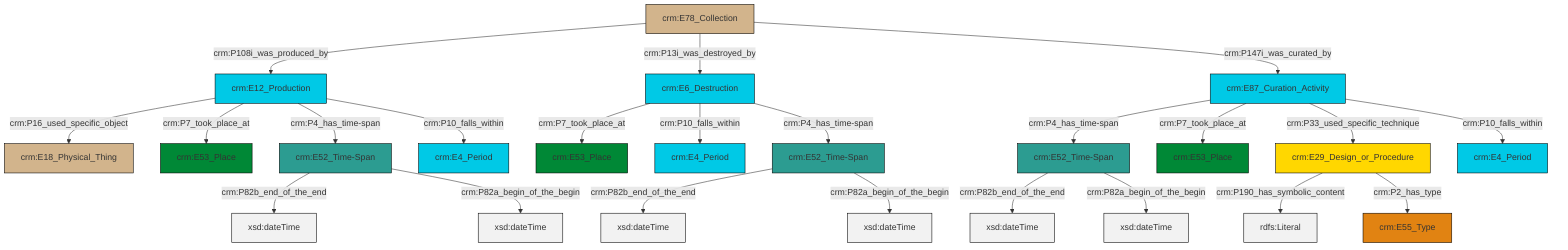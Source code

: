 graph TD
classDef Literal fill:#f2f2f2,stroke:#000000;
classDef CRM_Entity fill:#FFFFFF,stroke:#000000;
classDef Temporal_Entity fill:#00C9E6, stroke:#000000;
classDef Type fill:#E18312, stroke:#000000;
classDef Time-Span fill:#2C9C91, stroke:#000000;
classDef Appellation fill:#FFEB7F, stroke:#000000;
classDef Place fill:#008836, stroke:#000000;
classDef Persistent_Item fill:#B266B2, stroke:#000000;
classDef Conceptual_Object fill:#FFD700, stroke:#000000;
classDef Physical_Thing fill:#D2B48C, stroke:#000000;
classDef Actor fill:#f58aad, stroke:#000000;
classDef PC_Classes fill:#4ce600, stroke:#000000;
classDef Multi fill:#cccccc,stroke:#000000;

0["crm:E52_Time-Span"]:::Time-Span -->|crm:P82b_end_of_the_end| 1[xsd:dateTime]:::Literal
2["crm:E87_Curation_Activity"]:::Temporal_Entity -->|crm:P4_has_time-span| 3["crm:E52_Time-Span"]:::Time-Span
6["crm:E29_Design_or_Procedure"]:::Conceptual_Object -->|crm:P190_has_symbolic_content| 7[rdfs:Literal]:::Literal
8["crm:E12_Production"]:::Temporal_Entity -->|crm:P16_used_specific_object| 9["crm:E18_Physical_Thing"]:::Physical_Thing
11["crm:E78_Collection"]:::Physical_Thing -->|crm:P108i_was_produced_by| 8["crm:E12_Production"]:::Temporal_Entity
2["crm:E87_Curation_Activity"]:::Temporal_Entity -->|crm:P7_took_place_at| 13["crm:E53_Place"]:::Place
8["crm:E12_Production"]:::Temporal_Entity -->|crm:P7_took_place_at| 14["crm:E53_Place"]:::Place
4["crm:E6_Destruction"]:::Temporal_Entity -->|crm:P7_took_place_at| 15["crm:E53_Place"]:::Place
4["crm:E6_Destruction"]:::Temporal_Entity -->|crm:P10_falls_within| 17["crm:E4_Period"]:::Temporal_Entity
11["crm:E78_Collection"]:::Physical_Thing -->|crm:P13i_was_destroyed_by| 4["crm:E6_Destruction"]:::Temporal_Entity
11["crm:E78_Collection"]:::Physical_Thing -->|crm:P147i_was_curated_by| 2["crm:E87_Curation_Activity"]:::Temporal_Entity
6["crm:E29_Design_or_Procedure"]:::Conceptual_Object -->|crm:P2_has_type| 20["crm:E55_Type"]:::Type
0["crm:E52_Time-Span"]:::Time-Span -->|crm:P82a_begin_of_the_begin| 22[xsd:dateTime]:::Literal
2["crm:E87_Curation_Activity"]:::Temporal_Entity -->|crm:P33_used_specific_technique| 6["crm:E29_Design_or_Procedure"]:::Conceptual_Object
4["crm:E6_Destruction"]:::Temporal_Entity -->|crm:P4_has_time-span| 23["crm:E52_Time-Span"]:::Time-Span
3["crm:E52_Time-Span"]:::Time-Span -->|crm:P82b_end_of_the_end| 24[xsd:dateTime]:::Literal
23["crm:E52_Time-Span"]:::Time-Span -->|crm:P82b_end_of_the_end| 25[xsd:dateTime]:::Literal
3["crm:E52_Time-Span"]:::Time-Span -->|crm:P82a_begin_of_the_begin| 27[xsd:dateTime]:::Literal
23["crm:E52_Time-Span"]:::Time-Span -->|crm:P82a_begin_of_the_begin| 29[xsd:dateTime]:::Literal
2["crm:E87_Curation_Activity"]:::Temporal_Entity -->|crm:P10_falls_within| 30["crm:E4_Period"]:::Temporal_Entity
8["crm:E12_Production"]:::Temporal_Entity -->|crm:P4_has_time-span| 0["crm:E52_Time-Span"]:::Time-Span
8["crm:E12_Production"]:::Temporal_Entity -->|crm:P10_falls_within| 31["crm:E4_Period"]:::Temporal_Entity